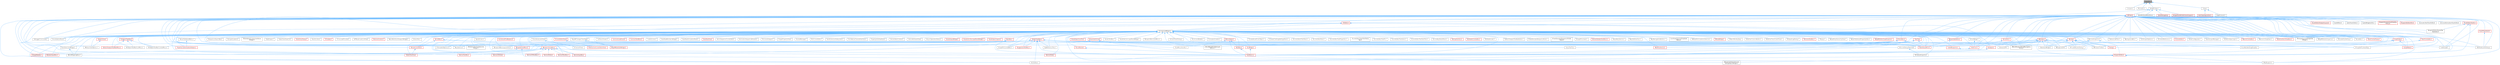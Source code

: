 digraph "EqualTo.h"
{
 // INTERACTIVE_SVG=YES
 // LATEX_PDF_SIZE
  bgcolor="transparent";
  edge [fontname=Helvetica,fontsize=10,labelfontname=Helvetica,labelfontsize=10];
  node [fontname=Helvetica,fontsize=10,shape=box,height=0.2,width=0.4];
  Node1 [id="Node000001",label="EqualTo.h",height=0.2,width=0.4,color="gray40", fillcolor="grey60", style="filled", fontcolor="black",tooltip=" "];
  Node1 -> Node2 [id="edge1_Node000001_Node000002",dir="back",color="steelblue1",style="solid",tooltip=" "];
  Node2 [id="Node000002",label="Compare.h",height=0.2,width=0.4,color="grey40", fillcolor="white", style="filled",URL="$d2/d29/Compare_8h.html",tooltip=" "];
  Node1 -> Node3 [id="edge2_Node000001_Node000003",dir="back",color="steelblue1",style="solid",tooltip=" "];
  Node3 [id="Node000003",label="Mismatch.h",height=0.2,width=0.4,color="grey40", fillcolor="white", style="filled",URL="$dc/de7/Mismatch_8h.html",tooltip=" "];
  Node1 -> Node4 [id="edge3_Node000001_Node000004",dir="back",color="steelblue1",style="solid",tooltip=" "];
  Node4 [id="Node000004",label="SlateAttribute.h",height=0.2,width=0.4,color="grey40", fillcolor="white", style="filled",URL="$d5/da4/SlateAttribute_8h.html",tooltip=" "];
  Node4 -> Node5 [id="edge4_Node000004_Node000005",dir="back",color="steelblue1",style="solid",tooltip=" "];
  Node5 [id="Node000005",label="SCompoundWidget.h",height=0.2,width=0.4,color="grey40", fillcolor="white", style="filled",URL="$db/d0b/SCompoundWidget_8h.html",tooltip=" "];
  Node5 -> Node6 [id="edge5_Node000005_Node000006",dir="back",color="steelblue1",style="solid",tooltip=" "];
  Node6 [id="Node000006",label="AboutScreen.h",height=0.2,width=0.4,color="grey40", fillcolor="white", style="filled",URL="$d0/d33/AboutScreen_8h.html",tooltip=" "];
  Node5 -> Node7 [id="edge6_Node000005_Node000007",dir="back",color="steelblue1",style="solid",tooltip=" "];
  Node7 [id="Node000007",label="AnimAssetFindReplace.h",height=0.2,width=0.4,color="red", fillcolor="#FFF0F0", style="filled",URL="$d2/d3f/AnimAssetFindReplace_8h.html",tooltip=" "];
  Node5 -> Node11 [id="edge7_Node000005_Node000011",dir="back",color="steelblue1",style="solid",tooltip=" "];
  Node11 [id="Node000011",label="BoneSelectionWidget.h",height=0.2,width=0.4,color="grey40", fillcolor="white", style="filled",URL="$d4/dd3/BoneSelectionWidget_8h.html",tooltip=" "];
  Node11 -> Node12 [id="edge8_Node000011_Node000012",dir="back",color="steelblue1",style="solid",tooltip=" "];
  Node12 [id="Node000012",label="SBoneMappingBase.h",height=0.2,width=0.4,color="grey40", fillcolor="white", style="filled",URL="$d7/d49/SBoneMappingBase_8h.html",tooltip=" "];
  Node5 -> Node13 [id="edge9_Node000005_Node000013",dir="back",color="steelblue1",style="solid",tooltip=" "];
  Node13 [id="Node000013",label="CallStackViewer.h",height=0.2,width=0.4,color="grey40", fillcolor="white", style="filled",URL="$db/dc3/CallStackViewer_8h.html",tooltip=" "];
  Node5 -> Node14 [id="edge10_Node000005_Node000014",dir="back",color="steelblue1",style="solid",tooltip=" "];
  Node14 [id="Node000014",label="CommonLoadGuard.h",height=0.2,width=0.4,color="red", fillcolor="#FFF0F0", style="filled",URL="$d1/da1/CommonLoadGuard_8h.html",tooltip=" "];
  Node5 -> Node17 [id="edge11_Node000005_Node000017",dir="back",color="steelblue1",style="solid",tooltip=" "];
  Node17 [id="Node000017",label="CommonTextBlock.h",height=0.2,width=0.4,color="red", fillcolor="#FFF0F0", style="filled",URL="$d2/dc5/CommonTextBlock_8h.html",tooltip=" "];
  Node5 -> Node21 [id="edge12_Node000005_Node000021",dir="back",color="steelblue1",style="solid",tooltip=" "];
  Node21 [id="Node000021",label="CreditsScreen.h",height=0.2,width=0.4,color="grey40", fillcolor="white", style="filled",URL="$d7/db9/CreditsScreen_8h.html",tooltip=" "];
  Node5 -> Node22 [id="edge13_Node000005_Node000022",dir="back",color="steelblue1",style="solid",tooltip=" "];
  Node22 [id="Node000022",label="DataflowMembersWidget.h",height=0.2,width=0.4,color="grey40", fillcolor="white", style="filled",URL="$d0/d43/DataflowMembersWidget_8h.html",tooltip=" "];
  Node5 -> Node23 [id="edge14_Node000005_Node000023",dir="back",color="steelblue1",style="solid",tooltip=" "];
  Node23 [id="Node000023",label="DataflowSimulationPanel.h",height=0.2,width=0.4,color="grey40", fillcolor="white", style="filled",URL="$d4/d0b/DataflowSimulationPanel_8h.html",tooltip=" "];
  Node5 -> Node24 [id="edge15_Node000005_Node000024",dir="back",color="steelblue1",style="solid",tooltip=" "];
  Node24 [id="Node000024",label="DataflowView.h",height=0.2,width=0.4,color="red", fillcolor="#FFF0F0", style="filled",URL="$d4/d2e/DataflowView_8h.html",tooltip=" "];
  Node5 -> Node30 [id="edge16_Node000005_Node000030",dir="back",color="steelblue1",style="solid",tooltip=" "];
  Node30 [id="Node000030",label="DebuggerCommands.h",height=0.2,width=0.4,color="grey40", fillcolor="white", style="filled",URL="$dc/da1/DebuggerCommands_8h.html",tooltip=" "];
  Node5 -> Node31 [id="edge17_Node000005_Node000031",dir="back",color="steelblue1",style="solid",tooltip=" "];
  Node31 [id="Node000031",label="Dialogs.h",height=0.2,width=0.4,color="red", fillcolor="#FFF0F0", style="filled",URL="$d2/d5c/Dialogs_8h.html",tooltip=" "];
  Node5 -> Node36 [id="edge18_Node000005_Node000036",dir="back",color="steelblue1",style="solid",tooltip=" "];
  Node36 [id="Node000036",label="DlgReferenceTree.h",height=0.2,width=0.4,color="grey40", fillcolor="white", style="filled",URL="$db/dd3/DlgReferenceTree_8h.html",tooltip=" "];
  Node5 -> Node37 [id="edge19_Node000005_Node000037",dir="back",color="steelblue1",style="solid",tooltip=" "];
  Node37 [id="Node000037",label="FindInBlueprints.h",height=0.2,width=0.4,color="red", fillcolor="#FFF0F0", style="filled",URL="$d0/d27/FindInBlueprints_8h.html",tooltip=" "];
  Node37 -> Node38 [id="edge20_Node000037_Node000038",dir="back",color="steelblue1",style="solid",tooltip=" "];
  Node38 [id="Node000038",label="BlueprintEditor.h",height=0.2,width=0.4,color="red", fillcolor="#FFF0F0", style="filled",URL="$df/d7d/BlueprintEditor_8h.html",tooltip=" "];
  Node38 -> Node45 [id="edge21_Node000038_Node000045",dir="back",color="steelblue1",style="solid",tooltip=" "];
  Node45 [id="Node000045",label="SBlueprintEditorSelected\lDebugObjectWidget.h",height=0.2,width=0.4,color="grey40", fillcolor="white", style="filled",URL="$de/d6c/SBlueprintEditorSelectedDebugObjectWidget_8h.html",tooltip=" "];
  Node38 -> Node46 [id="edge22_Node000038_Node000046",dir="back",color="steelblue1",style="solid",tooltip=" "];
  Node46 [id="Node000046",label="SMyBlueprint.h",height=0.2,width=0.4,color="grey40", fillcolor="white", style="filled",URL="$d3/d34/SMyBlueprint_8h.html",tooltip=" "];
  Node38 -> Node47 [id="edge23_Node000038_Node000047",dir="back",color="steelblue1",style="solid",tooltip=" "];
  Node47 [id="Node000047",label="SSCSEditor.h",height=0.2,width=0.4,color="grey40", fillcolor="white", style="filled",URL="$d0/d2e/SSCSEditor_8h.html",tooltip=" "];
  Node5 -> Node57 [id="edge24_Node000005_Node000057",dir="back",color="steelblue1",style="solid",tooltip=" "];
  Node57 [id="Node000057",label="FindInGraph.h",height=0.2,width=0.4,color="grey40", fillcolor="white", style="filled",URL="$de/d36/FindInGraph_8h.html",tooltip=" "];
  Node5 -> Node58 [id="edge25_Node000005_Node000058",dir="back",color="steelblue1",style="solid",tooltip=" "];
  Node58 [id="Node000058",label="GraphEditor.h",height=0.2,width=0.4,color="red", fillcolor="#FFF0F0", style="filled",URL="$dc/dc5/GraphEditor_8h.html",tooltip=" "];
  Node58 -> Node38 [id="edge26_Node000058_Node000038",dir="back",color="steelblue1",style="solid",tooltip=" "];
  Node58 -> Node128 [id="edge27_Node000058_Node000128",dir="back",color="steelblue1",style="solid",tooltip=" "];
  Node128 [id="Node000128",label="SBlueprintDiff.h",height=0.2,width=0.4,color="grey40", fillcolor="white", style="filled",URL="$de/d6d/SBlueprintDiff_8h.html",tooltip=" "];
  Node58 -> Node68 [id="edge28_Node000058_Node000068",dir="back",color="steelblue1",style="solid",tooltip=" "];
  Node68 [id="Node000068",label="SGraphNode.h",height=0.2,width=0.4,color="red", fillcolor="#FFF0F0", style="filled",URL="$d2/d30/SGraphNode_8h.html",tooltip=" "];
  Node5 -> Node131 [id="edge29_Node000005_Node000131",dir="back",color="steelblue1",style="solid",tooltip=" "];
  Node131 [id="Node000131",label="IAnimSequenceCurveEditor.h",height=0.2,width=0.4,color="grey40", fillcolor="white", style="filled",URL="$de/d38/IAnimSequenceCurveEditor_8h.html",tooltip=" "];
  Node5 -> Node132 [id="edge30_Node000005_Node000132",dir="back",color="steelblue1",style="solid",tooltip=" "];
  Node132 [id="Node000132",label="IAnimationSequenceBrowser.h",height=0.2,width=0.4,color="grey40", fillcolor="white", style="filled",URL="$db/d05/IAnimationSequenceBrowser_8h.html",tooltip=" "];
  Node5 -> Node133 [id="edge31_Node000005_Node000133",dir="back",color="steelblue1",style="solid",tooltip=" "];
  Node133 [id="Node000133",label="IDetailsView.h",height=0.2,width=0.4,color="red", fillcolor="#FFF0F0", style="filled",URL="$dd/d11/IDetailsView_8h.html",tooltip=" "];
  Node133 -> Node194 [id="edge32_Node000133_Node000194",dir="back",color="steelblue1",style="solid",tooltip=" "];
  Node194 [id="Node000194",label="SMotionTrailOptions.h",height=0.2,width=0.4,color="grey40", fillcolor="white", style="filled",URL="$d2/d53/SMotionTrailOptions_8h.html",tooltip=" "];
  Node5 -> Node195 [id="edge33_Node000005_Node000195",dir="back",color="steelblue1",style="solid",tooltip=" "];
  Node195 [id="Node000195",label="IPersonaViewport.h",height=0.2,width=0.4,color="grey40", fillcolor="white", style="filled",URL="$d4/dfd/IPersonaViewport_8h.html",tooltip=" "];
  Node5 -> Node140 [id="edge34_Node000005_Node000140",dir="back",color="steelblue1",style="solid",tooltip=" "];
  Node140 [id="Node000140",label="ISinglePropertyView.h",height=0.2,width=0.4,color="grey40", fillcolor="white", style="filled",URL="$de/d4c/ISinglePropertyView_8h.html",tooltip=" "];
  Node5 -> Node196 [id="edge35_Node000005_Node000196",dir="back",color="steelblue1",style="solid",tooltip=" "];
  Node196 [id="Node000196",label="ISocketManager.h",height=0.2,width=0.4,color="grey40", fillcolor="white", style="filled",URL="$d1/d31/ISocketManager_8h.html",tooltip=" "];
  Node5 -> Node197 [id="edge36_Node000005_Node000197",dir="back",color="steelblue1",style="solid",tooltip=" "];
  Node197 [id="Node000197",label="MiniCurveEditor.h",height=0.2,width=0.4,color="grey40", fillcolor="white", style="filled",URL="$d7/dad/MiniCurveEditor_8h.html",tooltip=" "];
  Node5 -> Node198 [id="edge37_Node000005_Node000198",dir="back",color="steelblue1",style="solid",tooltip=" "];
  Node198 [id="Node000198",label="MultiBox.h",height=0.2,width=0.4,color="red", fillcolor="#FFF0F0", style="filled",URL="$d5/d73/MultiBox_8h.html",tooltip=" "];
  Node198 -> Node227 [id="edge38_Node000198_Node000227",dir="back",color="steelblue1",style="solid",tooltip=" "];
  Node227 [id="Node000227",label="SlateBasics.h",height=0.2,width=0.4,color="red", fillcolor="#FFF0F0", style="filled",URL="$da/d2f/SlateBasics_8h.html",tooltip=" "];
  Node5 -> Node233 [id="edge39_Node000005_Node000233",dir="back",color="steelblue1",style="solid",tooltip=" "];
  Node233 [id="Node000233",label="PanelExtensionSubsystem.h",height=0.2,width=0.4,color="grey40", fillcolor="white", style="filled",URL="$d7/df2/PanelExtensionSubsystem_8h.html",tooltip=" "];
  Node5 -> Node234 [id="edge40_Node000005_Node000234",dir="back",color="steelblue1",style="solid",tooltip=" "];
  Node234 [id="Node000234",label="PerlinNoiseChannelInterface.h",height=0.2,width=0.4,color="grey40", fillcolor="white", style="filled",URL="$d5/dc1/PerlinNoiseChannelInterface_8h.html",tooltip=" "];
  Node5 -> Node148 [id="edge41_Node000005_Node000148",dir="back",color="steelblue1",style="solid",tooltip=" "];
  Node148 [id="Node000148",label="PropertyCustomizationHelpers.h",height=0.2,width=0.4,color="red", fillcolor="#FFF0F0", style="filled",URL="$d7/dd0/PropertyCustomizationHelpers_8h.html",tooltip=" "];
  Node5 -> Node235 [id="edge42_Node000005_Node000235",dir="back",color="steelblue1",style="solid",tooltip=" "];
  Node235 [id="Node000235",label="PropertyInfoViewStyle.h",height=0.2,width=0.4,color="grey40", fillcolor="white", style="filled",URL="$d0/da8/PropertyInfoViewStyle_8h.html",tooltip=" "];
  Node5 -> Node236 [id="edge43_Node000005_Node000236",dir="back",color="steelblue1",style="solid",tooltip=" "];
  Node236 [id="Node000236",label="ReferenceSectionSelection\lWidget.h",height=0.2,width=0.4,color="grey40", fillcolor="white", style="filled",URL="$db/d75/ReferenceSectionSelectionWidget_8h.html",tooltip=" "];
  Node5 -> Node237 [id="edge44_Node000005_Node000237",dir="back",color="steelblue1",style="solid",tooltip=" "];
  Node237 [id="Node000237",label="SActorEditorContext.h",height=0.2,width=0.4,color="grey40", fillcolor="white", style="filled",URL="$d1/d5f/SActorEditorContext_8h.html",tooltip=" "];
  Node5 -> Node238 [id="edge45_Node000005_Node000238",dir="back",color="steelblue1",style="solid",tooltip=" "];
  Node238 [id="Node000238",label="SAdvancedFilter.h",height=0.2,width=0.4,color="grey40", fillcolor="white", style="filled",URL="$d1/d68/SAdvancedFilter_8h.html",tooltip=" "];
  Node5 -> Node239 [id="edge46_Node000005_Node000239",dir="back",color="steelblue1",style="solid",tooltip=" "];
  Node239 [id="Node000239",label="SAnimAttributeView.h",height=0.2,width=0.4,color="grey40", fillcolor="white", style="filled",URL="$df/d42/SAnimAttributeView_8h.html",tooltip=" "];
  Node5 -> Node240 [id="edge47_Node000005_Node000240",dir="back",color="steelblue1",style="solid",tooltip=" "];
  Node240 [id="Node000240",label="SAsyncOperationStatus.h",height=0.2,width=0.4,color="grey40", fillcolor="white", style="filled",URL="$dc/d3f/SAsyncOperationStatus_8h.html",tooltip=" "];
  Node5 -> Node241 [id="edge48_Node000005_Node000241",dir="back",color="steelblue1",style="solid",tooltip=" "];
  Node241 [id="Node000241",label="SAudioInputWidget.h",height=0.2,width=0.4,color="red", fillcolor="#FFF0F0", style="filled",URL="$d4/d31/SAudioInputWidget_8h.html",tooltip=" "];
  Node5 -> Node246 [id="edge49_Node000005_Node000246",dir="back",color="steelblue1",style="solid",tooltip=" "];
  Node246 [id="Node000246",label="SAudioOscilloscopePanelWidget.h",height=0.2,width=0.4,color="red", fillcolor="#FFF0F0", style="filled",URL="$db/d7e/SAudioOscilloscopePanelWidget_8h.html",tooltip=" "];
  Node5 -> Node249 [id="edge50_Node000005_Node000249",dir="back",color="steelblue1",style="solid",tooltip=" "];
  Node249 [id="Node000249",label="SAudioSpectrogram.h",height=0.2,width=0.4,color="red", fillcolor="#FFF0F0", style="filled",URL="$dc/de0/SAudioSpectrogram_8h.html",tooltip=" "];
  Node5 -> Node251 [id="edge51_Node000005_Node000251",dir="back",color="steelblue1",style="solid",tooltip=" "];
  Node251 [id="Node000251",label="SAudioSpectrumPlot.h",height=0.2,width=0.4,color="red", fillcolor="#FFF0F0", style="filled",URL="$dd/ddf/SAudioSpectrumPlot_8h.html",tooltip=" "];
  Node5 -> Node253 [id="edge52_Node000005_Node000253",dir="back",color="steelblue1",style="solid",tooltip=" "];
  Node253 [id="Node000253",label="SAudioTextBox.h",height=0.2,width=0.4,color="grey40", fillcolor="white", style="filled",URL="$da/da3/SAudioTextBox_8h.html",tooltip=" "];
  Node5 -> Node254 [id="edge53_Node000005_Node000254",dir="back",color="steelblue1",style="solid",tooltip=" "];
  Node254 [id="Node000254",label="SAudioVectorscopePanelWidget.h",height=0.2,width=0.4,color="grey40", fillcolor="white", style="filled",URL="$d8/d68/SAudioVectorscopePanelWidget_8h.html",tooltip=" "];
  Node5 -> Node255 [id="edge54_Node000005_Node000255",dir="back",color="steelblue1",style="solid",tooltip=" "];
  Node255 [id="Node000255",label="SBackgroundBlur.h",height=0.2,width=0.4,color="grey40", fillcolor="white", style="filled",URL="$d7/d30/SBackgroundBlur_8h.html",tooltip=" "];
  Node5 -> Node128 [id="edge55_Node000005_Node000128",dir="back",color="steelblue1",style="solid",tooltip=" "];
  Node5 -> Node45 [id="edge56_Node000005_Node000045",dir="back",color="steelblue1",style="solid",tooltip=" "];
  Node5 -> Node256 [id="edge57_Node000005_Node000256",dir="back",color="steelblue1",style="solid",tooltip=" "];
  Node256 [id="Node000256",label="SBlueprintNamespaceEntry.h",height=0.2,width=0.4,color="grey40", fillcolor="white", style="filled",URL="$d4/d22/SBlueprintNamespaceEntry_8h.html",tooltip=" "];
  Node5 -> Node257 [id="edge58_Node000005_Node000257",dir="back",color="steelblue1",style="solid",tooltip=" "];
  Node257 [id="Node000257",label="SBlueprintRevisionMenu.h",height=0.2,width=0.4,color="grey40", fillcolor="white", style="filled",URL="$dc/dd7/SBlueprintRevisionMenu_8h.html",tooltip=" "];
  Node5 -> Node12 [id="edge59_Node000005_Node000012",dir="back",color="steelblue1",style="solid",tooltip=" "];
  Node5 -> Node258 [id="edge60_Node000005_Node000258",dir="back",color="steelblue1",style="solid",tooltip=" "];
  Node258 [id="Node000258",label="SBorder.h",height=0.2,width=0.4,color="red", fillcolor="#FFF0F0", style="filled",URL="$d2/d10/SBorder_8h.html",tooltip=" "];
  Node258 -> Node260 [id="edge61_Node000258_Node000260",dir="back",color="steelblue1",style="solid",tooltip=" "];
  Node260 [id="Node000260",label="BrushBuilderDragDropOp.h",height=0.2,width=0.4,color="grey40", fillcolor="white", style="filled",URL="$d9/d56/BrushBuilderDragDropOp_8h.html",tooltip=" "];
  Node258 -> Node31 [id="edge62_Node000258_Node000031",dir="back",color="steelblue1",style="solid",tooltip=" "];
  Node258 -> Node439 [id="edge63_Node000258_Node000439",dir="back",color="steelblue1",style="solid",tooltip=" "];
  Node439 [id="Node000439",label="SNumericEntryBox.h",height=0.2,width=0.4,color="red", fillcolor="#FFF0F0", style="filled",URL="$d8/d1a/SNumericEntryBox_8h.html",tooltip=" "];
  Node439 -> Node440 [id="edge64_Node000439_Node000440",dir="back",color="steelblue1",style="solid",tooltip=" "];
  Node440 [id="Node000440",label="SRotatorInputBox.h",height=0.2,width=0.4,color="red", fillcolor="#FFF0F0", style="filled",URL="$de/dd2/SRotatorInputBox_8h.html",tooltip=" "];
  Node439 -> Node441 [id="edge65_Node000439_Node000441",dir="back",color="steelblue1",style="solid",tooltip=" "];
  Node441 [id="Node000441",label="SVector2DSlider.h",height=0.2,width=0.4,color="red", fillcolor="#FFF0F0", style="filled",URL="$de/d67/SVector2DSlider_8h.html",tooltip=" "];
  Node439 -> Node442 [id="edge66_Node000439_Node000442",dir="back",color="steelblue1",style="solid",tooltip=" "];
  Node442 [id="Node000442",label="SVector2DTextBox.h",height=0.2,width=0.4,color="red", fillcolor="#FFF0F0", style="filled",URL="$d6/d71/SVector2DTextBox_8h.html",tooltip=" "];
  Node439 -> Node443 [id="edge67_Node000439_Node000443",dir="back",color="steelblue1",style="solid",tooltip=" "];
  Node443 [id="Node000443",label="SVector4Slider.h",height=0.2,width=0.4,color="red", fillcolor="#FFF0F0", style="filled",URL="$d4/dec/SVector4Slider_8h.html",tooltip=" "];
  Node439 -> Node444 [id="edge68_Node000439_Node000444",dir="back",color="steelblue1",style="solid",tooltip=" "];
  Node444 [id="Node000444",label="SVector4TextBox.h",height=0.2,width=0.4,color="red", fillcolor="#FFF0F0", style="filled",URL="$dd/da4/SVector4TextBox_8h.html",tooltip=" "];
  Node439 -> Node445 [id="edge69_Node000439_Node000445",dir="back",color="steelblue1",style="solid",tooltip=" "];
  Node445 [id="Node000445",label="SVectorInputBox.h",height=0.2,width=0.4,color="red", fillcolor="#FFF0F0", style="filled",URL="$df/d44/SVectorInputBox_8h.html",tooltip=" "];
  Node439 -> Node446 [id="edge70_Node000439_Node000446",dir="back",color="steelblue1",style="solid",tooltip=" "];
  Node446 [id="Node000446",label="SVectorSlider.h",height=0.2,width=0.4,color="red", fillcolor="#FFF0F0", style="filled",URL="$d2/db5/SVectorSlider_8h.html",tooltip=" "];
  Node439 -> Node447 [id="edge71_Node000439_Node000447",dir="back",color="steelblue1",style="solid",tooltip=" "];
  Node447 [id="Node000447",label="SVectorTextBox.h",height=0.2,width=0.4,color="red", fillcolor="#FFF0F0", style="filled",URL="$df/db8/SVectorTextBox_8h.html",tooltip=" "];
  Node258 -> Node432 [id="edge72_Node000258_Node000432",dir="back",color="steelblue1",style="solid",tooltip=" "];
  Node432 [id="Node000432",label="SPrivateAssetsDialog.h",height=0.2,width=0.4,color="grey40", fillcolor="white", style="filled",URL="$d2/dba/SPrivateAssetsDialog_8h.html",tooltip=" "];
  Node258 -> Node292 [id="edge73_Node000258_Node000292",dir="back",color="steelblue1",style="solid",tooltip=" "];
  Node292 [id="Node000292",label="SSkeletonWidget.h",height=0.2,width=0.4,color="grey40", fillcolor="white", style="filled",URL="$dd/da7/SSkeletonWidget_8h.html",tooltip=" "];
  Node258 -> Node293 [id="edge74_Node000258_Node000293",dir="back",color="steelblue1",style="solid",tooltip=" "];
  Node293 [id="Node000293",label="SWindowTitleBar.h",height=0.2,width=0.4,color="grey40", fillcolor="white", style="filled",URL="$d0/dce/SWindowTitleBar_8h.html",tooltip=" "];
  Node258 -> Node227 [id="edge75_Node000258_Node000227",dir="back",color="steelblue1",style="solid",tooltip=" "];
  Node258 -> Node229 [id="edge76_Node000258_Node000229",dir="back",color="steelblue1",style="solid",tooltip=" "];
  Node229 [id="Node000229",label="SlateSharedPCH.h",height=0.2,width=0.4,color="red", fillcolor="#FFF0F0", style="filled",URL="$d1/dfc/SlateSharedPCH_8h.html",tooltip=" "];
  Node5 -> Node281 [id="edge77_Node000005_Node000281",dir="back",color="steelblue1",style="solid",tooltip=" "];
  Node281 [id="Node000281",label="SBreadcrumbTrail.h",height=0.2,width=0.4,color="red", fillcolor="#FFF0F0", style="filled",URL="$d4/de2/SBreadcrumbTrail_8h.html",tooltip=" "];
  Node281 -> Node282 [id="edge78_Node000281_Node000282",dir="back",color="steelblue1",style="solid",tooltip=" "];
  Node282 [id="Node000282",label="STableTreeView.h",height=0.2,width=0.4,color="red", fillcolor="#FFF0F0", style="filled",URL="$dd/d46/STableTreeView_8h.html",tooltip=" "];
  Node5 -> Node400 [id="edge79_Node000005_Node000400",dir="back",color="steelblue1",style="solid",tooltip=" "];
  Node400 [id="Node000400",label="SCSVImportOptions.h",height=0.2,width=0.4,color="grey40", fillcolor="white", style="filled",URL="$d7/dfe/SCSVImportOptions_8h.html",tooltip=" "];
  Node5 -> Node457 [id="edge80_Node000005_Node000457",dir="back",color="steelblue1",style="solid",tooltip=" "];
  Node457 [id="Node000457",label="SChannelView.h",height=0.2,width=0.4,color="grey40", fillcolor="white", style="filled",URL="$d8/d78/SChannelView_8h.html",tooltip=" "];
  Node5 -> Node458 [id="edge81_Node000005_Node000458",dir="back",color="steelblue1",style="solid",tooltip=" "];
  Node458 [id="Node000458",label="SCheckBox.h",height=0.2,width=0.4,color="red", fillcolor="#FFF0F0", style="filled",URL="$d8/d16/SCheckBox_8h.html",tooltip=" "];
  Node458 -> Node463 [id="edge82_Node000458_Node000463",dir="back",color="steelblue1",style="solid",tooltip=" "];
  Node463 [id="Node000463",label="SNotificationList.h",height=0.2,width=0.4,color="red", fillcolor="#FFF0F0", style="filled",URL="$d7/d9f/SNotificationList_8h.html",tooltip=" "];
  Node458 -> Node439 [id="edge83_Node000458_Node000439",dir="back",color="steelblue1",style="solid",tooltip=" "];
  Node458 -> Node192 [id="edge84_Node000458_Node000192",dir="back",color="steelblue1",style="solid",tooltip=" "];
  Node192 [id="Node000192",label="SSkinWeightProfileImport\lOptions.h",height=0.2,width=0.4,color="grey40", fillcolor="white", style="filled",URL="$d9/d21/SSkinWeightProfileImportOptions_8h.html",tooltip=" "];
  Node458 -> Node465 [id="edge85_Node000458_Node000465",dir="back",color="steelblue1",style="solid",tooltip=" "];
  Node465 [id="Node000465",label="SViewportToolBarComboMenu.h",height=0.2,width=0.4,color="grey40", fillcolor="white", style="filled",URL="$de/d6a/SViewportToolBarComboMenu_8h.html",tooltip=" "];
  Node458 -> Node227 [id="edge86_Node000458_Node000227",dir="back",color="steelblue1",style="solid",tooltip=" "];
  Node458 -> Node229 [id="edge87_Node000458_Node000229",dir="back",color="steelblue1",style="solid",tooltip=" "];
  Node5 -> Node466 [id="edge88_Node000005_Node000466",dir="back",color="steelblue1",style="solid",tooltip=" "];
  Node466 [id="Node000466",label="SClassPickerDialog.h",height=0.2,width=0.4,color="grey40", fillcolor="white", style="filled",URL="$de/db7/SClassPickerDialog_8h.html",tooltip=" "];
  Node5 -> Node66 [id="edge89_Node000005_Node000066",dir="back",color="steelblue1",style="solid",tooltip=" "];
  Node66 [id="Node000066",label="SCommentBubble.h",height=0.2,width=0.4,color="grey40", fillcolor="white", style="filled",URL="$d9/d84/SCommentBubble_8h.html",tooltip=" "];
  Node5 -> Node467 [id="edge90_Node000005_Node000467",dir="back",color="steelblue1",style="solid",tooltip=" "];
  Node467 [id="Node000467",label="SComplexGradient.h",height=0.2,width=0.4,color="grey40", fillcolor="white", style="filled",URL="$d9/de3/SComplexGradient_8h.html",tooltip=" "];
  Node5 -> Node468 [id="edge91_Node000005_Node000468",dir="back",color="steelblue1",style="solid",tooltip=" "];
  Node468 [id="Node000468",label="SContentReference.h",height=0.2,width=0.4,color="grey40", fillcolor="white", style="filled",URL="$d3/dc5/SContentReference_8h.html",tooltip=" "];
  Node5 -> Node469 [id="edge92_Node000005_Node000469",dir="back",color="steelblue1",style="solid",tooltip=" "];
  Node469 [id="Node000469",label="SCreateAssetFromObject.h",height=0.2,width=0.4,color="grey40", fillcolor="white", style="filled",URL="$d8/d9f/SCreateAssetFromObject_8h.html",tooltip=" "];
  Node5 -> Node470 [id="edge93_Node000005_Node000470",dir="back",color="steelblue1",style="solid",tooltip=" "];
  Node470 [id="Node000470",label="SCreateClothingSettingsPanel.h",height=0.2,width=0.4,color="grey40", fillcolor="white", style="filled",URL="$d1/d49/SCreateClothingSettingsPanel_8h.html",tooltip=" "];
  Node5 -> Node471 [id="edge94_Node000005_Node000471",dir="back",color="steelblue1",style="solid",tooltip=" "];
  Node471 [id="Node000471",label="SCurveEditor.h",height=0.2,width=0.4,color="red", fillcolor="#FFF0F0", style="filled",URL="$db/d9a/SCurveEditor_8h.html",tooltip=" "];
  Node5 -> Node472 [id="edge95_Node000005_Node000472",dir="back",color="steelblue1",style="solid",tooltip=" "];
  Node472 [id="Node000472",label="SCurveEditorFilterPanel.h",height=0.2,width=0.4,color="grey40", fillcolor="white", style="filled",URL="$da/dfe/SCurveEditorFilterPanel_8h.html",tooltip=" "];
  Node5 -> Node473 [id="edge96_Node000005_Node000473",dir="back",color="steelblue1",style="solid",tooltip=" "];
  Node473 [id="Node000473",label="SCurveEditorPanel.h",height=0.2,width=0.4,color="grey40", fillcolor="white", style="filled",URL="$db/d60/SCurveEditorPanel_8h.html",tooltip=" "];
  Node5 -> Node474 [id="edge97_Node000005_Node000474",dir="back",color="steelblue1",style="solid",tooltip=" "];
  Node474 [id="Node000474",label="SCurveEditorToolProperties.h",height=0.2,width=0.4,color="grey40", fillcolor="white", style="filled",URL="$d8/d62/SCurveEditorToolProperties_8h.html",tooltip=" "];
  Node5 -> Node475 [id="edge98_Node000005_Node000475",dir="back",color="steelblue1",style="solid",tooltip=" "];
  Node475 [id="Node000475",label="SCurveEditorTreeFilterStatus\lBar.h",height=0.2,width=0.4,color="grey40", fillcolor="white", style="filled",URL="$d0/d2a/SCurveEditorTreeFilterStatusBar_8h.html",tooltip=" "];
  Node5 -> Node341 [id="edge99_Node000005_Node000341",dir="back",color="steelblue1",style="solid",tooltip=" "];
  Node341 [id="Node000341",label="SCurveEditorTreePin.h",height=0.2,width=0.4,color="grey40", fillcolor="white", style="filled",URL="$db/d44/SCurveEditorTreePin_8h.html",tooltip=" "];
  Node5 -> Node342 [id="edge100_Node000005_Node000342",dir="back",color="steelblue1",style="solid",tooltip=" "];
  Node342 [id="Node000342",label="SCurveEditorTreeSelect.h",height=0.2,width=0.4,color="grey40", fillcolor="white", style="filled",URL="$d9/d58/SCurveEditorTreeSelect_8h.html",tooltip=" "];
  Node5 -> Node476 [id="edge101_Node000005_Node000476",dir="back",color="steelblue1",style="solid",tooltip=" "];
  Node476 [id="Node000476",label="SCurveEditorTreeTextFilter.h",height=0.2,width=0.4,color="grey40", fillcolor="white", style="filled",URL="$d9/d41/SCurveEditorTreeTextFilter_8h.html",tooltip=" "];
  Node5 -> Node477 [id="edge102_Node000005_Node000477",dir="back",color="steelblue1",style="solid",tooltip=" "];
  Node477 [id="Node000477",label="SCurveEditorView.h",height=0.2,width=0.4,color="red", fillcolor="#FFF0F0", style="filled",URL="$dd/d32/SCurveEditorView_8h.html",tooltip=" "];
  Node477 -> Node216 [id="edge103_Node000477_Node000216",dir="back",color="steelblue1",style="solid",tooltip=" "];
  Node216 [id="Node000216",label="SInteractiveCurveEditorView.h",height=0.2,width=0.4,color="red", fillcolor="#FFF0F0", style="filled",URL="$d2/dd9/SInteractiveCurveEditorView_8h.html",tooltip=" "];
  Node5 -> Node479 [id="edge104_Node000005_Node000479",dir="back",color="steelblue1",style="solid",tooltip=" "];
  Node479 [id="Node000479",label="SCurveKeyDetailPanel.h",height=0.2,width=0.4,color="grey40", fillcolor="white", style="filled",URL="$d9/d1c/SCurveKeyDetailPanel_8h.html",tooltip=" "];
  Node5 -> Node407 [id="edge105_Node000005_Node000407",dir="back",color="steelblue1",style="solid",tooltip=" "];
  Node407 [id="Node000407",label="SDeleteAssetsDialog.h",height=0.2,width=0.4,color="grey40", fillcolor="white", style="filled",URL="$d7/d0d/SDeleteAssetsDialog_8h.html",tooltip=" "];
  Node5 -> Node67 [id="edge106_Node000005_Node000067",dir="back",color="steelblue1",style="solid",tooltip=" "];
  Node67 [id="Node000067",label="SDesignSurface.h",height=0.2,width=0.4,color="red", fillcolor="#FFF0F0", style="filled",URL="$d0/d2a/SDesignSurface_8h.html",tooltip=" "];
  Node5 -> Node135 [id="edge107_Node000005_Node000135",dir="back",color="steelblue1",style="solid",tooltip=" "];
  Node135 [id="Node000135",label="SDetailsDiff.h",height=0.2,width=0.4,color="grey40", fillcolor="white", style="filled",URL="$da/d09/SDetailsDiff_8h.html",tooltip=" "];
  Node5 -> Node285 [id="edge108_Node000005_Node000285",dir="back",color="steelblue1",style="solid",tooltip=" "];
  Node285 [id="Node000285",label="SEditableComboBox.h",height=0.2,width=0.4,color="red", fillcolor="#FFF0F0", style="filled",URL="$d0/d8c/SEditableComboBox_8h.html",tooltip=" "];
  Node5 -> Node480 [id="edge109_Node000005_Node000480",dir="back",color="steelblue1",style="solid",tooltip=" "];
  Node480 [id="Node000480",label="SEditableLabel.h",height=0.2,width=0.4,color="grey40", fillcolor="white", style="filled",URL="$dd/db3/SEditableLabel_8h.html",tooltip=" "];
  Node5 -> Node481 [id="edge110_Node000005_Node000481",dir="back",color="steelblue1",style="solid",tooltip=" "];
  Node481 [id="Node000481",label="SEditorViewportToolBarButton.h",height=0.2,width=0.4,color="grey40", fillcolor="white", style="filled",URL="$d1/da1/SEditorViewportToolBarButton_8h.html",tooltip=" "];
  Node5 -> Node482 [id="edge111_Node000005_Node000482",dir="back",color="steelblue1",style="solid",tooltip=" "];
  Node482 [id="Node000482",label="SEditorViewportToolBarMenu.h",height=0.2,width=0.4,color="red", fillcolor="#FFF0F0", style="filled",URL="$dd/dec/SEditorViewportToolBarMenu_8h.html",tooltip=" "];
  Node5 -> Node312 [id="edge112_Node000005_Node000312",dir="back",color="steelblue1",style="solid",tooltip=" "];
  Node312 [id="Node000312",label="SErrorHint.h",height=0.2,width=0.4,color="red", fillcolor="#FFF0F0", style="filled",URL="$d9/d4d/SErrorHint_8h.html",tooltip=" "];
  Node312 -> Node227 [id="edge113_Node000312_Node000227",dir="back",color="steelblue1",style="solid",tooltip=" "];
  Node5 -> Node484 [id="edge114_Node000005_Node000484",dir="back",color="steelblue1",style="solid",tooltip=" "];
  Node484 [id="Node000484",label="SExpandableArea.h",height=0.2,width=0.4,color="red", fillcolor="#FFF0F0", style="filled",URL="$da/d6a/SExpandableArea_8h.html",tooltip=" "];
  Node484 -> Node229 [id="edge115_Node000484_Node000229",dir="back",color="steelblue1",style="solid",tooltip=" "];
  Node5 -> Node485 [id="edge116_Node000005_Node000485",dir="back",color="steelblue1",style="solid",tooltip=" "];
  Node485 [id="Node000485",label="SExpanderArrow.h",height=0.2,width=0.4,color="red", fillcolor="#FFF0F0", style="filled",URL="$df/dca/SExpanderArrow_8h.html",tooltip=" "];
  Node485 -> Node409 [id="edge117_Node000485_Node000409",dir="back",color="steelblue1",style="solid",tooltip=" "];
  Node409 [id="Node000409",label="SGraphActionMenu.h",height=0.2,width=0.4,color="red", fillcolor="#FFF0F0", style="filled",URL="$d0/d9a/SGraphActionMenu_8h.html",tooltip=" "];
  Node409 -> Node411 [id="edge118_Node000409_Node000411",dir="back",color="steelblue1",style="solid",tooltip=" "];
  Node411 [id="Node000411",label="SGraphPalette.h",height=0.2,width=0.4,color="red", fillcolor="#FFF0F0", style="filled",URL="$d5/dd1/SGraphPalette_8h.html",tooltip=" "];
  Node409 -> Node46 [id="edge119_Node000409_Node000046",dir="back",color="steelblue1",style="solid",tooltip=" "];
  Node485 -> Node227 [id="edge120_Node000485_Node000227",dir="back",color="steelblue1",style="solid",tooltip=" "];
  Node485 -> Node229 [id="edge121_Node000485_Node000229",dir="back",color="steelblue1",style="solid",tooltip=" "];
  Node5 -> Node424 [id="edge122_Node000005_Node000424",dir="back",color="steelblue1",style="solid",tooltip=" "];
  Node424 [id="Node000424",label="SFilterConfigurator.h",height=0.2,width=0.4,color="grey40", fillcolor="white", style="filled",URL="$d8/d8e/SFilterConfigurator_8h.html",tooltip=" "];
  Node5 -> Node408 [id="edge123_Node000005_Node000408",dir="back",color="steelblue1",style="solid",tooltip=" "];
  Node408 [id="Node000408",label="SFilterableObjectList.h",height=0.2,width=0.4,color="grey40", fillcolor="white", style="filled",URL="$dc/de4/SFilterableObjectList_8h.html",tooltip=" "];
  Node5 -> Node214 [id="edge124_Node000005_Node000214",dir="back",color="steelblue1",style="solid",tooltip=" "];
  Node214 [id="Node000214",label="SFixedSampledSequenceRuler.h",height=0.2,width=0.4,color="grey40", fillcolor="white", style="filled",URL="$d8/db1/SFixedSampledSequenceRuler_8h.html",tooltip=" "];
  Node5 -> Node486 [id="edge125_Node000005_Node000486",dir="back",color="steelblue1",style="solid",tooltip=" "];
  Node486 [id="Node000486",label="SFixedSampledSequenceViewer\lPanel.h",height=0.2,width=0.4,color="grey40", fillcolor="white", style="filled",URL="$dc/d28/SFixedSampledSequenceViewerPanel_8h.html",tooltip=" "];
  Node5 -> Node404 [id="edge126_Node000005_Node000404",dir="back",color="steelblue1",style="solid",tooltip=" "];
  Node404 [id="Node000404",label="SFixupSelfContextDlg.h",height=0.2,width=0.4,color="grey40", fillcolor="white", style="filled",URL="$d5/da4/SFixupSelfContextDlg_8h.html",tooltip=" "];
  Node5 -> Node487 [id="edge127_Node000005_Node000487",dir="back",color="steelblue1",style="solid",tooltip=" "];
  Node487 [id="Node000487",label="SFxWidget.h",height=0.2,width=0.4,color="red", fillcolor="#FFF0F0", style="filled",URL="$d6/dc0/SFxWidget_8h.html",tooltip=" "];
  Node487 -> Node227 [id="edge128_Node000487_Node000227",dir="back",color="steelblue1",style="solid",tooltip=" "];
  Node5 -> Node488 [id="edge129_Node000005_Node000488",dir="back",color="steelblue1",style="solid",tooltip=" "];
  Node488 [id="Node000488",label="SGameLayerManager.h",height=0.2,width=0.4,color="grey40", fillcolor="white", style="filled",URL="$da/d3a/SGameLayerManager_8h.html",tooltip=" "];
  Node5 -> Node409 [id="edge130_Node000005_Node000409",dir="back",color="steelblue1",style="solid",tooltip=" "];
  Node5 -> Node68 [id="edge131_Node000005_Node000068",dir="back",color="steelblue1",style="solid",tooltip=" "];
  Node5 -> Node411 [id="edge132_Node000005_Node000411",dir="back",color="steelblue1",style="solid",tooltip=" "];
  Node5 -> Node414 [id="edge133_Node000005_Node000414",dir="back",color="steelblue1",style="solid",tooltip=" "];
  Node414 [id="Node000414",label="SGraphPinComboBox.h",height=0.2,width=0.4,color="grey40", fillcolor="white", style="filled",URL="$dc/d3f/SGraphPinComboBox_8h.html",tooltip=" "];
  Node5 -> Node489 [id="edge134_Node000005_Node000489",dir="back",color="steelblue1",style="solid",tooltip=" "];
  Node489 [id="Node000489",label="SGraphPreviewer.h",height=0.2,width=0.4,color="grey40", fillcolor="white", style="filled",URL="$d6/d09/SGraphPreviewer_8h.html",tooltip=" "];
  Node5 -> Node215 [id="edge135_Node000005_Node000215",dir="back",color="steelblue1",style="solid",tooltip=" "];
  Node215 [id="Node000215",label="SGridLineSpacingList.h",height=0.2,width=0.4,color="grey40", fillcolor="white", style="filled",URL="$db/d48/SGridLineSpacingList_8h.html",tooltip=" "];
  Node5 -> Node490 [id="edge136_Node000005_Node000490",dir="back",color="steelblue1",style="solid",tooltip=" "];
  Node490 [id="Node000490",label="SInlineEditableTextBlock.h",height=0.2,width=0.4,color="red", fillcolor="#FFF0F0", style="filled",URL="$d7/dd8/SInlineEditableTextBlock_8h.html",tooltip=" "];
  Node5 -> Node491 [id="edge137_Node000005_Node000491",dir="back",color="steelblue1",style="solid",tooltip=" "];
  Node491 [id="Node000491",label="SInputKeySelector.h",height=0.2,width=0.4,color="grey40", fillcolor="white", style="filled",URL="$db/d15/SInputKeySelector_8h.html",tooltip=" "];
  Node5 -> Node216 [id="edge138_Node000005_Node000216",dir="back",color="steelblue1",style="solid",tooltip=" "];
  Node5 -> Node492 [id="edge139_Node000005_Node000492",dir="back",color="steelblue1",style="solid",tooltip=" "];
  Node492 [id="Node000492",label="SInvalidationPanel.h",height=0.2,width=0.4,color="grey40", fillcolor="white", style="filled",URL="$d7/d86/SInvalidationPanel_8h.html",tooltip=" "];
  Node5 -> Node493 [id="edge140_Node000005_Node000493",dir="back",color="steelblue1",style="solid",tooltip=" "];
  Node493 [id="Node000493",label="SKeyEditInterface.h",height=0.2,width=0.4,color="grey40", fillcolor="white", style="filled",URL="$da/d3b/SKeyEditInterface_8h.html",tooltip=" "];
  Node5 -> Node494 [id="edge141_Node000005_Node000494",dir="back",color="steelblue1",style="solid",tooltip=" "];
  Node494 [id="Node000494",label="SKeyNavigationButtons.h",height=0.2,width=0.4,color="grey40", fillcolor="white", style="filled",URL="$d4/dfa/SKeyNavigationButtons_8h.html",tooltip=" "];
  Node5 -> Node288 [id="edge142_Node000005_Node000288",dir="back",color="steelblue1",style="solid",tooltip=" "];
  Node288 [id="Node000288",label="SKeySelector.h",height=0.2,width=0.4,color="grey40", fillcolor="white", style="filled",URL="$de/d62/SKeySelector_8h.html",tooltip=" "];
  Node5 -> Node415 [id="edge143_Node000005_Node000415",dir="back",color="steelblue1",style="solid",tooltip=" "];
  Node415 [id="Node000415",label="SKismetDebugTreeView.h",height=0.2,width=0.4,color="grey40", fillcolor="white", style="filled",URL="$dc/df5/SKismetDebugTreeView_8h.html",tooltip=" "];
  Node415 -> Node416 [id="edge144_Node000415_Node000416",dir="back",color="steelblue1",style="solid",tooltip=" "];
  Node416 [id="Node000416",label="SPinValueInspector.h",height=0.2,width=0.4,color="grey40", fillcolor="white", style="filled",URL="$d6/d85/SPinValueInspector_8h.html",tooltip=" "];
  Node5 -> Node495 [id="edge145_Node000005_Node000495",dir="back",color="steelblue1",style="solid",tooltip=" "];
  Node495 [id="Node000495",label="SKismetInspector.h",height=0.2,width=0.4,color="grey40", fillcolor="white", style="filled",URL="$db/dd1/SKismetInspector_8h.html",tooltip=" "];
  Node495 -> Node38 [id="edge146_Node000495_Node000038",dir="back",color="steelblue1",style="solid",tooltip=" "];
  Node495 -> Node128 [id="edge147_Node000495_Node000128",dir="back",color="steelblue1",style="solid",tooltip=" "];
  Node5 -> Node496 [id="edge148_Node000005_Node000496",dir="back",color="steelblue1",style="solid",tooltip=" "];
  Node496 [id="Node000496",label="SLazyToolTip.h",height=0.2,width=0.4,color="grey40", fillcolor="white", style="filled",URL="$da/dc5/SLazyToolTip_8h.html",tooltip=" "];
  Node5 -> Node305 [id="edge149_Node000005_Node000305",dir="back",color="steelblue1",style="solid",tooltip=" "];
  Node305 [id="Node000305",label="SListViewSelectorDropdown\lMenu.h",height=0.2,width=0.4,color="grey40", fillcolor="white", style="filled",URL="$d4/dc9/SListViewSelectorDropdownMenu_8h.html",tooltip=" "];
  Node5 -> Node497 [id="edge150_Node000005_Node000497",dir="back",color="steelblue1",style="solid",tooltip=" "];
  Node497 [id="Node000497",label="SMediaPermutationsSelector.h",height=0.2,width=0.4,color="grey40", fillcolor="white", style="filled",URL="$d2/d05/SMediaPermutationsSelector_8h.html",tooltip=" "];
  Node5 -> Node498 [id="edge151_Node000005_Node000498",dir="back",color="steelblue1",style="solid",tooltip=" "];
  Node498 [id="Node000498",label="SMenuOwner.h",height=0.2,width=0.4,color="red", fillcolor="#FFF0F0", style="filled",URL="$d8/d11/SMenuOwner_8h.html",tooltip=" "];
  Node498 -> Node198 [id="edge152_Node000498_Node000198",dir="back",color="steelblue1",style="solid",tooltip=" "];
  Node498 -> Node499 [id="edge153_Node000498_Node000499",dir="back",color="steelblue1",style="solid",tooltip=" "];
  Node499 [id="Node000499",label="SSubMenuHandler.h",height=0.2,width=0.4,color="grey40", fillcolor="white", style="filled",URL="$da/d03/SSubMenuHandler_8h.html",tooltip=" "];
  Node498 -> Node227 [id="edge154_Node000498_Node000227",dir="back",color="steelblue1",style="solid",tooltip=" "];
  Node5 -> Node500 [id="edge155_Node000005_Node000500",dir="back",color="steelblue1",style="solid",tooltip=" "];
  Node500 [id="Node000500",label="SModeWidget.h",height=0.2,width=0.4,color="red", fillcolor="#FFF0F0", style="filled",URL="$da/d03/SModeWidget_8h.html",tooltip=" "];
  Node5 -> Node194 [id="edge156_Node000005_Node000194",dir="back",color="steelblue1",style="solid",tooltip=" "];
  Node5 -> Node46 [id="edge157_Node000005_Node000046",dir="back",color="steelblue1",style="solid",tooltip=" "];
  Node5 -> Node402 [id="edge158_Node000005_Node000402",dir="back",color="steelblue1",style="solid",tooltip=" "];
  Node402 [id="Node000402",label="SNameComboBox.h",height=0.2,width=0.4,color="red", fillcolor="#FFF0F0", style="filled",URL="$d8/d4b/SNameComboBox_8h.html",tooltip=" "];
  Node5 -> Node463 [id="edge159_Node000005_Node000463",dir="back",color="steelblue1",style="solid",tooltip=" "];
  Node5 -> Node222 [id="edge160_Node000005_Node000222",dir="back",color="steelblue1",style="solid",tooltip=" "];
  Node222 [id="Node000222",label="SNumericDropDown.h",height=0.2,width=0.4,color="grey40", fillcolor="white", style="filled",URL="$d3/d12/SNumericDropDown_8h.html",tooltip=" "];
  Node5 -> Node439 [id="edge161_Node000005_Node000439",dir="back",color="steelblue1",style="solid",tooltip=" "];
  Node5 -> Node502 [id="edge162_Node000005_Node000502",dir="back",color="steelblue1",style="solid",tooltip=" "];
  Node502 [id="Node000502",label="SObjectBindingTag.h",height=0.2,width=0.4,color="grey40", fillcolor="white", style="filled",URL="$dc/d49/SObjectBindingTag_8h.html",tooltip=" "];
  Node5 -> Node503 [id="edge163_Node000005_Node000503",dir="back",color="steelblue1",style="solid",tooltip=" "];
  Node503 [id="Node000503",label="SOutlinerColumnButton.h",height=0.2,width=0.4,color="grey40", fillcolor="white", style="filled",URL="$d7/d2f/SOutlinerColumnButton_8h.html",tooltip=" "];
  Node5 -> Node504 [id="edge164_Node000005_Node000504",dir="back",color="steelblue1",style="solid",tooltip=" "];
  Node504 [id="Node000504",label="SOutlinerItemViewBase.h",height=0.2,width=0.4,color="red", fillcolor="#FFF0F0", style="filled",URL="$d8/d1b/SOutlinerItemViewBase_8h.html",tooltip=" "];
  Node5 -> Node506 [id="edge165_Node000005_Node000506",dir="back",color="steelblue1",style="solid",tooltip=" "];
  Node506 [id="Node000506",label="SOutlinerTrackColorPicker.h",height=0.2,width=0.4,color="grey40", fillcolor="white", style="filled",URL="$d8/d7f/SOutlinerTrackColorPicker_8h.html",tooltip=" "];
  Node5 -> Node507 [id="edge166_Node000005_Node000507",dir="back",color="steelblue1",style="solid",tooltip=" "];
  Node507 [id="Node000507",label="SOutputLogDialog.h",height=0.2,width=0.4,color="grey40", fillcolor="white", style="filled",URL="$d6/dd8/SOutputLogDialog_8h.html",tooltip=" "];
  Node5 -> Node508 [id="edge167_Node000005_Node000508",dir="back",color="steelblue1",style="solid",tooltip=" "];
  Node508 [id="Node000508",label="SPerQualityLevelProperties\lWidget.h",height=0.2,width=0.4,color="grey40", fillcolor="white", style="filled",URL="$db/d82/SPerQualityLevelPropertiesWidget_8h.html",tooltip=" "];
  Node5 -> Node297 [id="edge168_Node000005_Node000297",dir="back",color="steelblue1",style="solid",tooltip=" "];
  Node297 [id="Node000297",label="SPersonaToolBox.h",height=0.2,width=0.4,color="red", fillcolor="#FFF0F0", style="filled",URL="$d3/d1c/SPersonaToolBox_8h.html",tooltip=" "];
  Node5 -> Node416 [id="edge169_Node000005_Node000416",dir="back",color="steelblue1",style="solid",tooltip=" "];
  Node5 -> Node509 [id="edge170_Node000005_Node000509",dir="back",color="steelblue1",style="solid",tooltip=" "];
  Node509 [id="Node000509",label="SPopup.h",height=0.2,width=0.4,color="grey40", fillcolor="white", style="filled",URL="$d0/db0/SPopup_8h.html",tooltip=" "];
  Node5 -> Node432 [id="edge171_Node000005_Node000432",dir="back",color="steelblue1",style="solid",tooltip=" "];
  Node5 -> Node431 [id="edge172_Node000005_Node000431",dir="back",color="steelblue1",style="solid",tooltip=" "];
  Node431 [id="Node000431",label="SReadOnlyHierarchyView.h",height=0.2,width=0.4,color="grey40", fillcolor="white", style="filled",URL="$d8/d27/SReadOnlyHierarchyView_8h.html",tooltip=" "];
  Node5 -> Node510 [id="edge173_Node000005_Node000510",dir="back",color="steelblue1",style="solid",tooltip=" "];
  Node510 [id="Node000510",label="SResetToDefaultMenu.h",height=0.2,width=0.4,color="grey40", fillcolor="white", style="filled",URL="$db/dad/SResetToDefaultMenu_8h.html",tooltip=" "];
  Node510 -> Node148 [id="edge174_Node000510_Node000148",dir="back",color="steelblue1",style="solid",tooltip=" "];
  Node5 -> Node180 [id="edge175_Node000005_Node000180",dir="back",color="steelblue1",style="solid",tooltip=" "];
  Node180 [id="Node000180",label="SResetToDefaultPropertyEditor.h",height=0.2,width=0.4,color="grey40", fillcolor="white", style="filled",URL="$d5/d3b/SResetToDefaultPropertyEditor_8h.html",tooltip=" "];
  Node5 -> Node306 [id="edge176_Node000005_Node000306",dir="back",color="steelblue1",style="solid",tooltip=" "];
  Node306 [id="Node000306",label="SRigVMBulkEditWidget.h",height=0.2,width=0.4,color="red", fillcolor="#FFF0F0", style="filled",URL="$d7/dab/SRigVMBulkEditWidget_8h.html",tooltip=" "];
  Node5 -> Node309 [id="edge177_Node000005_Node000309",dir="back",color="steelblue1",style="solid",tooltip=" "];
  Node309 [id="Node000309",label="SRigVMChangesTreeView.h",height=0.2,width=0.4,color="grey40", fillcolor="white", style="filled",URL="$dd/d83/SRigVMChangesTreeView_8h.html",tooltip=" "];
  Node309 -> Node306 [id="edge178_Node000309_Node000306",dir="back",color="steelblue1",style="solid",tooltip=" "];
  Node5 -> Node511 [id="edge179_Node000005_Node000511",dir="back",color="steelblue1",style="solid",tooltip=" "];
  Node511 [id="Node000511",label="SRigVMDetailsInspector.h",height=0.2,width=0.4,color="grey40", fillcolor="white", style="filled",URL="$df/dfb/SRigVMDetailsInspector_8h.html",tooltip=" "];
  Node5 -> Node271 [id="edge180_Node000005_Node000271",dir="back",color="steelblue1",style="solid",tooltip=" "];
  Node271 [id="Node000271",label="SRigVMEditorGraphExplorer.h",height=0.2,width=0.4,color="red", fillcolor="#FFF0F0", style="filled",URL="$db/d11/SRigVMEditorGraphExplorer_8h.html",tooltip=" "];
  Node5 -> Node440 [id="edge181_Node000005_Node000440",dir="back",color="steelblue1",style="solid",tooltip=" "];
  Node5 -> Node47 [id="edge182_Node000005_Node000047",dir="back",color="steelblue1",style="solid",tooltip=" "];
  Node5 -> Node512 [id="edge183_Node000005_Node000512",dir="back",color="steelblue1",style="solid",tooltip=" "];
  Node512 [id="Node000512",label="SScalabilitySettings.h",height=0.2,width=0.4,color="grey40", fillcolor="white", style="filled",URL="$da/d90/SScalabilitySettings_8h.html",tooltip=" "];
  Node5 -> Node513 [id="edge184_Node000005_Node000513",dir="back",color="steelblue1",style="solid",tooltip=" "];
  Node513 [id="Node000513",label="SScaleBox.h",height=0.2,width=0.4,color="grey40", fillcolor="white", style="filled",URL="$d4/d07/SScaleBox_8h.html",tooltip=" "];
  Node5 -> Node514 [id="edge185_Node000005_Node000514",dir="back",color="steelblue1",style="solid",tooltip=" "];
  Node514 [id="Node000514",label="SScrollBorder.h",height=0.2,width=0.4,color="red", fillcolor="#FFF0F0", style="filled",URL="$d2/dae/SScrollBorder_8h.html",tooltip=" "];
  Node514 -> Node227 [id="edge186_Node000514_Node000227",dir="back",color="steelblue1",style="solid",tooltip=" "];
  Node5 -> Node452 [id="edge187_Node000005_Node000452",dir="back",color="steelblue1",style="solid",tooltip=" "];
  Node452 [id="Node000452",label="SScrollBox.h",height=0.2,width=0.4,color="red", fillcolor="#FFF0F0", style="filled",URL="$d3/da2/SScrollBox_8h.html",tooltip=" "];
  Node452 -> Node281 [id="edge188_Node000452_Node000281",dir="back",color="steelblue1",style="solid",tooltip=" "];
  Node452 -> Node227 [id="edge189_Node000452_Node000227",dir="back",color="steelblue1",style="solid",tooltip=" "];
  Node452 -> Node229 [id="edge190_Node000452_Node000229",dir="back",color="steelblue1",style="solid",tooltip=" "];
  Node5 -> Node515 [id="edge191_Node000005_Node000515",dir="back",color="steelblue1",style="solid",tooltip=" "];
  Node515 [id="Node000515",label="SSequencerSearchBox.h",height=0.2,width=0.4,color="grey40", fillcolor="white", style="filled",URL="$d2/df2/SSequencerSearchBox_8h.html",tooltip=" "];
  Node5 -> Node516 [id="edge192_Node000005_Node000516",dir="back",color="steelblue1",style="solid",tooltip=" "];
  Node516 [id="Node000516",label="SSimpleGradient.h",height=0.2,width=0.4,color="grey40", fillcolor="white", style="filled",URL="$d6/dd0/SSimpleGradient_8h.html",tooltip=" "];
  Node5 -> Node292 [id="edge193_Node000005_Node000292",dir="back",color="steelblue1",style="solid",tooltip=" "];
  Node5 -> Node192 [id="edge194_Node000005_Node000192",dir="back",color="steelblue1",style="solid",tooltip=" "];
  Node5 -> Node517 [id="edge195_Node000005_Node000517",dir="back",color="steelblue1",style="solid",tooltip=" "];
  Node517 [id="Node000517",label="SSpinBox.h",height=0.2,width=0.4,color="red", fillcolor="#FFF0F0", style="filled",URL="$d5/da5/SSpinBox_8h.html",tooltip=" "];
  Node517 -> Node439 [id="edge196_Node000517_Node000439",dir="back",color="steelblue1",style="solid",tooltip=" "];
  Node517 -> Node227 [id="edge197_Node000517_Node000227",dir="back",color="steelblue1",style="solid",tooltip=" "];
  Node5 -> Node152 [id="edge198_Node000005_Node000152",dir="back",color="steelblue1",style="solid",tooltip=" "];
  Node152 [id="Node000152",label="SStandaloneCustomizedValue\lWidget.h",height=0.2,width=0.4,color="grey40", fillcolor="white", style="filled",URL="$d9/dd7/SStandaloneCustomizedValueWidget_8h.html",tooltip=" "];
  Node5 -> Node499 [id="edge199_Node000005_Node000499",dir="back",color="steelblue1",style="solid",tooltip=" "];
  Node5 -> Node310 [id="edge200_Node000005_Node000310",dir="back",color="steelblue1",style="solid",tooltip=" "];
  Node310 [id="Node000310",label="SSuggestionTextBox.h",height=0.2,width=0.4,color="red", fillcolor="#FFF0F0", style="filled",URL="$d1/df9/SSuggestionTextBox_8h.html",tooltip=" "];
  Node5 -> Node519 [id="edge201_Node000005_Node000519",dir="back",color="steelblue1",style="solid",tooltip=" "];
  Node519 [id="Node000519",label="STabDrawer.h",height=0.2,width=0.4,color="grey40", fillcolor="white", style="filled",URL="$d4/d79/STabDrawer_8h.html",tooltip=" "];
  Node5 -> Node282 [id="edge202_Node000005_Node000282",dir="back",color="steelblue1",style="solid",tooltip=" "];
  Node5 -> Node429 [id="edge203_Node000005_Node000429",dir="back",color="steelblue1",style="solid",tooltip=" "];
  Node429 [id="Node000429",label="STableTreeViewCell.h",height=0.2,width=0.4,color="grey40", fillcolor="white", style="filled",URL="$d0/d9c/STableTreeViewCell_8h.html",tooltip=" "];
  Node5 -> Node520 [id="edge204_Node000005_Node000520",dir="back",color="steelblue1",style="solid",tooltip=" "];
  Node520 [id="Node000520",label="STableViewBase.h",height=0.2,width=0.4,color="red", fillcolor="#FFF0F0", style="filled",URL="$da/d88/STableViewBase_8h.html",tooltip=" "];
  Node520 -> Node11 [id="edge205_Node000520_Node000011",dir="back",color="steelblue1",style="solid",tooltip=" "];
  Node520 -> Node36 [id="edge206_Node000520_Node000036",dir="back",color="steelblue1",style="solid",tooltip=" "];
  Node520 -> Node37 [id="edge207_Node000520_Node000037",dir="back",color="steelblue1",style="solid",tooltip=" "];
  Node520 -> Node57 [id="edge208_Node000520_Node000057",dir="back",color="steelblue1",style="solid",tooltip=" "];
  Node520 -> Node236 [id="edge209_Node000520_Node000236",dir="back",color="steelblue1",style="solid",tooltip=" "];
  Node520 -> Node128 [id="edge210_Node000520_Node000128",dir="back",color="steelblue1",style="solid",tooltip=" "];
  Node520 -> Node256 [id="edge211_Node000520_Node000256",dir="back",color="steelblue1",style="solid",tooltip=" "];
  Node520 -> Node12 [id="edge212_Node000520_Node000012",dir="back",color="steelblue1",style="solid",tooltip=" "];
  Node520 -> Node407 [id="edge213_Node000520_Node000407",dir="back",color="steelblue1",style="solid",tooltip=" "];
  Node520 -> Node408 [id="edge214_Node000520_Node000408",dir="back",color="steelblue1",style="solid",tooltip=" "];
  Node520 -> Node404 [id="edge215_Node000520_Node000404",dir="back",color="steelblue1",style="solid",tooltip=" "];
  Node520 -> Node409 [id="edge216_Node000520_Node000409",dir="back",color="steelblue1",style="solid",tooltip=" "];
  Node520 -> Node414 [id="edge217_Node000520_Node000414",dir="back",color="steelblue1",style="solid",tooltip=" "];
  Node520 -> Node288 [id="edge218_Node000520_Node000288",dir="back",color="steelblue1",style="solid",tooltip=" "];
  Node520 -> Node415 [id="edge219_Node000520_Node000415",dir="back",color="steelblue1",style="solid",tooltip=" "];
  Node520 -> Node47 [id="edge220_Node000520_Node000047",dir="back",color="steelblue1",style="solid",tooltip=" "];
  Node520 -> Node292 [id="edge221_Node000520_Node000292",dir="back",color="steelblue1",style="solid",tooltip=" "];
  Node520 -> Node192 [id="edge222_Node000520_Node000192",dir="back",color="steelblue1",style="solid",tooltip=" "];
  Node520 -> Node310 [id="edge223_Node000520_Node000310",dir="back",color="steelblue1",style="solid",tooltip=" "];
  Node520 -> Node282 [id="edge224_Node000520_Node000282",dir="back",color="steelblue1",style="solid",tooltip=" "];
  Node520 -> Node227 [id="edge225_Node000520_Node000227",dir="back",color="steelblue1",style="solid",tooltip=" "];
  Node520 -> Node229 [id="edge226_Node000520_Node000229",dir="back",color="steelblue1",style="solid",tooltip=" "];
  Node5 -> Node403 [id="edge227_Node000005_Node000403",dir="back",color="steelblue1",style="solid",tooltip=" "];
  Node403 [id="Node000403",label="STextComboBox.h",height=0.2,width=0.4,color="red", fillcolor="#FFF0F0", style="filled",URL="$d6/d14/STextComboBox_8h.html",tooltip=" "];
  Node403 -> Node404 [id="edge228_Node000403_Node000404",dir="back",color="steelblue1",style="solid",tooltip=" "];
  Node5 -> Node405 [id="edge229_Node000005_Node000405",dir="back",color="steelblue1",style="solid",tooltip=" "];
  Node405 [id="Node000405",label="STextComboPopup.h",height=0.2,width=0.4,color="red", fillcolor="#FFF0F0", style="filled",URL="$d1/d76/STextComboPopup_8h.html",tooltip=" "];
  Node5 -> Node314 [id="edge230_Node000005_Node000314",dir="back",color="steelblue1",style="solid",tooltip=" "];
  Node314 [id="Node000314",label="STextEntryPopup.h",height=0.2,width=0.4,color="red", fillcolor="#FFF0F0", style="filled",URL="$d6/d4f/STextEntryPopup_8h.html",tooltip=" "];
  Node5 -> Node522 [id="edge231_Node000005_Node000522",dir="back",color="steelblue1",style="solid",tooltip=" "];
  Node522 [id="Node000522",label="STextScroller.h",height=0.2,width=0.4,color="grey40", fillcolor="white", style="filled",URL="$d2/d7a/STextScroller_8h.html",tooltip=" "];
  Node5 -> Node523 [id="edge232_Node000005_Node000523",dir="back",color="steelblue1",style="solid",tooltip=" "];
  Node523 [id="Node000523",label="SThrobber.h",height=0.2,width=0.4,color="red", fillcolor="#FFF0F0", style="filled",URL="$d3/dec/SThrobber_8h.html",tooltip=" "];
  Node5 -> Node524 [id="edge233_Node000005_Node000524",dir="back",color="steelblue1",style="solid",tooltip=" "];
  Node524 [id="Node000524",label="STimecodeProvider.h",height=0.2,width=0.4,color="grey40", fillcolor="white", style="filled",URL="$d6/d66/STimecodeProvider_8h.html",tooltip=" "];
  Node5 -> Node525 [id="edge234_Node000005_Node000525",dir="back",color="steelblue1",style="solid",tooltip=" "];
  Node525 [id="Node000525",label="SToolTip.h",height=0.2,width=0.4,color="red", fillcolor="#FFF0F0", style="filled",URL="$db/da8/SToolTip_8h.html",tooltip=" "];
  Node525 -> Node496 [id="edge235_Node000525_Node000496",dir="back",color="steelblue1",style="solid",tooltip=" "];
  Node525 -> Node47 [id="edge236_Node000525_Node000047",dir="back",color="steelblue1",style="solid",tooltip=" "];
  Node525 -> Node227 [id="edge237_Node000525_Node000227",dir="back",color="steelblue1",style="solid",tooltip=" "];
  Node525 -> Node229 [id="edge238_Node000525_Node000229",dir="back",color="steelblue1",style="solid",tooltip=" "];
  Node5 -> Node528 [id="edge239_Node000005_Node000528",dir="back",color="steelblue1",style="solid",tooltip=" "];
  Node528 [id="Node000528",label="STrackAreaLaneView.h",height=0.2,width=0.4,color="grey40", fillcolor="white", style="filled",URL="$db/d67/STrackAreaLaneView_8h.html",tooltip=" "];
  Node528 -> Node457 [id="edge240_Node000528_Node000457",dir="back",color="steelblue1",style="solid",tooltip=" "];
  Node5 -> Node529 [id="edge241_Node000005_Node000529",dir="back",color="steelblue1",style="solid",tooltip=" "];
  Node529 [id="Node000529",label="SUserWidget.h",height=0.2,width=0.4,color="grey40", fillcolor="white", style="filled",URL="$d8/d6a/SUserWidget_8h.html",tooltip=" "];
  Node529 -> Node530 [id="edge242_Node000529_Node000530",dir="back",color="steelblue1",style="solid",tooltip=" "];
  Node530 [id="Node000530",label="SlateCore.h",height=0.2,width=0.4,color="red", fillcolor="#FFF0F0", style="filled",URL="$dc/d03/SlateCore_8h.html",tooltip=" "];
  Node530 -> Node227 [id="edge243_Node000530_Node000227",dir="back",color="steelblue1",style="solid",tooltip=" "];
  Node5 -> Node531 [id="edge244_Node000005_Node000531",dir="back",color="steelblue1",style="solid",tooltip=" "];
  Node531 [id="Node000531",label="SVPBookmarkListView.h",height=0.2,width=0.4,color="grey40", fillcolor="white", style="filled",URL="$db/dce/SVPBookmarkListView_8h.html",tooltip=" "];
  Node5 -> Node441 [id="edge245_Node000005_Node000441",dir="back",color="steelblue1",style="solid",tooltip=" "];
  Node5 -> Node442 [id="edge246_Node000005_Node000442",dir="back",color="steelblue1",style="solid",tooltip=" "];
  Node5 -> Node443 [id="edge247_Node000005_Node000443",dir="back",color="steelblue1",style="solid",tooltip=" "];
  Node5 -> Node444 [id="edge248_Node000005_Node000444",dir="back",color="steelblue1",style="solid",tooltip=" "];
  Node5 -> Node445 [id="edge249_Node000005_Node000445",dir="back",color="steelblue1",style="solid",tooltip=" "];
  Node5 -> Node446 [id="edge250_Node000005_Node000446",dir="back",color="steelblue1",style="solid",tooltip=" "];
  Node5 -> Node447 [id="edge251_Node000005_Node000447",dir="back",color="steelblue1",style="solid",tooltip=" "];
  Node5 -> Node532 [id="edge252_Node000005_Node000532",dir="back",color="steelblue1",style="solid",tooltip=" "];
  Node532 [id="Node000532",label="SViewport.h",height=0.2,width=0.4,color="red", fillcolor="#FFF0F0", style="filled",URL="$d8/db1/SViewport_8h.html",tooltip=" "];
  Node532 -> Node227 [id="edge253_Node000532_Node000227",dir="back",color="steelblue1",style="solid",tooltip=" "];
  Node5 -> Node563 [id="edge254_Node000005_Node000563",dir="back",color="steelblue1",style="solid",tooltip=" "];
  Node563 [id="Node000563",label="SViewportToolBar.h",height=0.2,width=0.4,color="red", fillcolor="#FFF0F0", style="filled",URL="$da/d57/SViewportToolBar_8h.html",tooltip=" "];
  Node563 -> Node482 [id="edge255_Node000563_Node000482",dir="back",color="steelblue1",style="solid",tooltip=" "];
  Node563 -> Node465 [id="edge256_Node000563_Node000465",dir="back",color="steelblue1",style="solid",tooltip=" "];
  Node563 -> Node564 [id="edge257_Node000563_Node000564",dir="back",color="steelblue1",style="solid",tooltip=" "];
  Node564 [id="Node000564",label="SViewportToolBarIconMenu.h",height=0.2,width=0.4,color="grey40", fillcolor="white", style="filled",URL="$dc/dfc/SViewportToolBarIconMenu_8h.html",tooltip=" "];
  Node5 -> Node465 [id="edge258_Node000005_Node000465",dir="back",color="steelblue1",style="solid",tooltip=" "];
  Node5 -> Node564 [id="edge259_Node000005_Node000564",dir="back",color="steelblue1",style="solid",tooltip=" "];
  Node5 -> Node565 [id="edge260_Node000005_Node000565",dir="back",color="steelblue1",style="solid",tooltip=" "];
  Node565 [id="Node000565",label="SVolumeControl.h",height=0.2,width=0.4,color="red", fillcolor="#FFF0F0", style="filled",URL="$d4/d54/SVolumeControl_8h.html",tooltip=" "];
  Node5 -> Node566 [id="edge261_Node000005_Node000566",dir="back",color="steelblue1",style="solid",tooltip=" "];
  Node566 [id="Node000566",label="SWindow.h",height=0.2,width=0.4,color="red", fillcolor="#FFF0F0", style="filled",URL="$d2/d6d/SWindow_8h.html",tooltip=" "];
  Node566 -> Node38 [id="edge262_Node000566_Node000038",dir="back",color="steelblue1",style="solid",tooltip=" "];
  Node566 -> Node31 [id="edge263_Node000566_Node000031",dir="back",color="steelblue1",style="solid",tooltip=" "];
  Node566 -> Node128 [id="edge264_Node000566_Node000128",dir="back",color="steelblue1",style="solid",tooltip=" "];
  Node566 -> Node135 [id="edge265_Node000566_Node000135",dir="back",color="steelblue1",style="solid",tooltip=" "];
  Node566 -> Node292 [id="edge266_Node000566_Node000292",dir="back",color="steelblue1",style="solid",tooltip=" "];
  Node566 -> Node192 [id="edge267_Node000566_Node000192",dir="back",color="steelblue1",style="solid",tooltip=" "];
  Node566 -> Node532 [id="edge268_Node000566_Node000532",dir="back",color="steelblue1",style="solid",tooltip=" "];
  Node566 -> Node293 [id="edge269_Node000566_Node000293",dir="back",color="steelblue1",style="solid",tooltip=" "];
  Node566 -> Node783 [id="edge270_Node000566_Node000783",dir="back",color="steelblue1",style="solid",tooltip=" "];
  Node783 [id="Node000783",label="SWorldPartitionBuildNavigation\lDialog.h",height=0.2,width=0.4,color="grey40", fillcolor="white", style="filled",URL="$d0/d61/SWorldPartitionBuildNavigationDialog_8h.html",tooltip=" "];
  Node566 -> Node530 [id="edge271_Node000566_Node000530",dir="back",color="steelblue1",style="solid",tooltip=" "];
  Node566 -> Node229 [id="edge272_Node000566_Node000229",dir="back",color="steelblue1",style="solid",tooltip=" "];
  Node5 -> Node293 [id="edge273_Node000005_Node000293",dir="back",color="steelblue1",style="solid",tooltip=" "];
  Node5 -> Node783 [id="edge274_Node000005_Node000783",dir="back",color="steelblue1",style="solid",tooltip=" "];
  Node5 -> Node802 [id="edge275_Node000005_Node000802",dir="back",color="steelblue1",style="solid",tooltip=" "];
  Node802 [id="Node000802",label="SWorldPartitionViewportWidget.h",height=0.2,width=0.4,color="grey40", fillcolor="white", style="filled",URL="$d4/dea/SWorldPartitionViewportWidget_8h.html",tooltip=" "];
  Node5 -> Node803 [id="edge276_Node000005_Node000803",dir="back",color="steelblue1",style="solid",tooltip=" "];
  Node803 [id="Node000803",label="SZoomPan.h",height=0.2,width=0.4,color="grey40", fillcolor="white", style="filled",URL="$d4/df3/SZoomPan_8h.html",tooltip=" "];
  Node5 -> Node227 [id="edge277_Node000005_Node000227",dir="back",color="steelblue1",style="solid",tooltip=" "];
  Node5 -> Node530 [id="edge278_Node000005_Node000530",dir="back",color="steelblue1",style="solid",tooltip=" "];
  Node5 -> Node229 [id="edge279_Node000005_Node000229",dir="back",color="steelblue1",style="solid",tooltip=" "];
  Node4 -> Node804 [id="edge280_Node000004_Node000804",dir="back",color="steelblue1",style="solid",tooltip=" "];
  Node804 [id="Node000804",label="SWidget.h",height=0.2,width=0.4,color="red", fillcolor="#FFF0F0", style="filled",URL="$dc/df5/SWidget_8h.html",tooltip=" "];
  Node804 -> Node713 [id="edge281_Node000804_Node000713",dir="back",color="steelblue1",style="solid",tooltip=" "];
  Node713 [id="Node000713",label="AssetEditorToolkit.h",height=0.2,width=0.4,color="red", fillcolor="#FFF0F0", style="filled",URL="$d9/d8b/AssetEditorToolkit_8h.html",tooltip=" "];
  Node713 -> Node38 [id="edge282_Node000713_Node000038",dir="back",color="steelblue1",style="solid",tooltip=" "];
  Node713 -> Node716 [id="edge283_Node000713_Node000716",dir="back",color="steelblue1",style="solid",tooltip=" "];
  Node716 [id="Node000716",label="BlueprintEditorSharedTab\lFactories.h",height=0.2,width=0.4,color="grey40", fillcolor="white", style="filled",URL="$d3/d15/BlueprintEditorSharedTabFactories_8h.html",tooltip=" "];
  Node713 -> Node57 [id="edge284_Node000713_Node000057",dir="back",color="steelblue1",style="solid",tooltip=" "];
  Node804 -> Node555 [id="edge285_Node000804_Node000555",dir="back",color="steelblue1",style="solid",tooltip=" "];
  Node555 [id="Node000555",label="AssetEditorViewportLayout.h",height=0.2,width=0.4,color="red", fillcolor="#FFF0F0", style="filled",URL="$df/d46/AssetEditorViewportLayout_8h.html",tooltip=" "];
  Node804 -> Node805 [id="edge286_Node000804_Node000805",dir="back",color="steelblue1",style="solid",tooltip=" "];
  Node805 [id="Node000805",label="AssetThumbnail.h",height=0.2,width=0.4,color="red", fillcolor="#FFF0F0", style="filled",URL="$d7/d61/AssetThumbnail_8h.html",tooltip=" "];
  Node805 -> Node407 [id="edge287_Node000805_Node000407",dir="back",color="steelblue1",style="solid",tooltip=" "];
  Node804 -> Node788 [id="edge288_Node000804_Node000788",dir="back",color="steelblue1",style="solid",tooltip=" "];
  Node788 [id="Node000788",label="AudioMeter.h",height=0.2,width=0.4,color="grey40", fillcolor="white", style="filled",URL="$de/db0/AudioMeter_8h.html",tooltip=" "];
  Node804 -> Node351 [id="edge289_Node000804_Node000351",dir="back",color="steelblue1",style="solid",tooltip=" "];
  Node351 [id="Node000351",label="AudioTrackEditor.h",height=0.2,width=0.4,color="grey40", fillcolor="white", style="filled",URL="$dd/d96/AudioTrackEditor_8h.html",tooltip=" "];
  Node804 -> Node810 [id="edge290_Node000804_Node000810",dir="back",color="steelblue1",style="solid",tooltip=" "];
  Node810 [id="Node000810",label="AudioWidgetsUtils.h",height=0.2,width=0.4,color="grey40", fillcolor="white", style="filled",URL="$da/d9a/AudioWidgetsUtils_8h.html",tooltip=" "];
  Node804 -> Node88 [id="edge291_Node000804_Node000088",dir="back",color="steelblue1",style="solid",tooltip=" "];
  Node88 [id="Node000088",label="BlueprintConnectionDrawing\lPolicy.h",height=0.2,width=0.4,color="red", fillcolor="#FFF0F0", style="filled",URL="$d2/dfc/BlueprintConnectionDrawingPolicy_8h.html",tooltip=" "];
  Node804 -> Node38 [id="edge292_Node000804_Node000038",dir="back",color="steelblue1",style="solid",tooltip=" "];
  Node804 -> Node716 [id="edge293_Node000804_Node000716",dir="back",color="steelblue1",style="solid",tooltip=" "];
  Node804 -> Node811 [id="edge294_Node000804_Node000811",dir="back",color="steelblue1",style="solid",tooltip=" "];
  Node811 [id="Node000811",label="BlueprintEditorUtils.h",height=0.2,width=0.4,color="red", fillcolor="#FFF0F0", style="filled",URL="$d7/d3d/BlueprintEditorUtils_8h.html",tooltip=" "];
  Node804 -> Node11 [id="edge295_Node000804_Node000011",dir="back",color="steelblue1",style="solid",tooltip=" "];
  Node804 -> Node260 [id="edge296_Node000804_Node000260",dir="back",color="steelblue1",style="solid",tooltip=" "];
  Node804 -> Node812 [id="edge297_Node000804_Node000812",dir="back",color="steelblue1",style="solid",tooltip=" "];
  Node812 [id="Node000812",label="Children.h",height=0.2,width=0.4,color="red", fillcolor="#FFF0F0", style="filled",URL="$db/d68/Children_8h.html",tooltip=" "];
  Node812 -> Node5 [id="edge298_Node000812_Node000005",dir="back",color="steelblue1",style="solid",tooltip=" "];
  Node812 -> Node492 [id="edge299_Node000812_Node000492",dir="back",color="steelblue1",style="solid",tooltip=" "];
  Node812 -> Node452 [id="edge300_Node000812_Node000452",dir="back",color="steelblue1",style="solid",tooltip=" "];
  Node812 -> Node530 [id="edge301_Node000812_Node000530",dir="back",color="steelblue1",style="solid",tooltip=" "];
  Node812 -> Node229 [id="edge302_Node000812_Node000229",dir="back",color="steelblue1",style="solid",tooltip=" "];
  Node804 -> Node208 [id="edge303_Node000804_Node000208",dir="back",color="steelblue1",style="solid",tooltip=" "];
  Node208 [id="Node000208",label="CinematicShotTrackEditor.h",height=0.2,width=0.4,color="grey40", fillcolor="white", style="filled",URL="$d3/d0c/CinematicShotTrackEditor_8h.html",tooltip=" "];
  Node804 -> Node357 [id="edge304_Node000804_Node000357",dir="back",color="steelblue1",style="solid",tooltip=" "];
  Node357 [id="Node000357",label="CommonAnimationTrackEditor.h",height=0.2,width=0.4,color="grey40", fillcolor="white", style="filled",URL="$d9/d6e/CommonAnimationTrackEditor_8h.html",tooltip=" "];
  Node804 -> Node30 [id="edge305_Node000804_Node000030",dir="back",color="steelblue1",style="solid",tooltip=" "];
  Node804 -> Node31 [id="edge306_Node000804_Node000031",dir="back",color="steelblue1",style="solid",tooltip=" "];
  Node804 -> Node37 [id="edge307_Node000804_Node000037",dir="back",color="steelblue1",style="solid",tooltip=" "];
  Node804 -> Node57 [id="edge308_Node000804_Node000057",dir="back",color="steelblue1",style="solid",tooltip=" "];
  Node804 -> Node58 [id="edge309_Node000804_Node000058",dir="back",color="steelblue1",style="solid",tooltip=" "];
  Node804 -> Node198 [id="edge310_Node000804_Node000198",dir="back",color="steelblue1",style="solid",tooltip=" "];
  Node804 -> Node148 [id="edge311_Node000804_Node000148",dir="back",color="steelblue1",style="solid",tooltip=" "];
  Node804 -> Node236 [id="edge312_Node000804_Node000236",dir="back",color="steelblue1",style="solid",tooltip=" "];
  Node804 -> Node238 [id="edge313_Node000804_Node000238",dir="back",color="steelblue1",style="solid",tooltip=" "];
  Node804 -> Node255 [id="edge314_Node000804_Node000255",dir="back",color="steelblue1",style="solid",tooltip=" "];
  Node804 -> Node12 [id="edge315_Node000804_Node000012",dir="back",color="steelblue1",style="solid",tooltip=" "];
  Node804 -> Node258 [id="edge316_Node000804_Node000258",dir="back",color="steelblue1",style="solid",tooltip=" "];
  Node804 -> Node281 [id="edge317_Node000804_Node000281",dir="back",color="steelblue1",style="solid",tooltip=" "];
  Node804 -> Node400 [id="edge318_Node000804_Node000400",dir="back",color="steelblue1",style="solid",tooltip=" "];
  Node804 -> Node458 [id="edge319_Node000804_Node000458",dir="back",color="steelblue1",style="solid",tooltip=" "];
  Node804 -> Node5 [id="edge320_Node000804_Node000005",dir="back",color="steelblue1",style="solid",tooltip=" "];
  Node804 -> Node468 [id="edge321_Node000804_Node000468",dir="back",color="steelblue1",style="solid",tooltip=" "];
  Node804 -> Node471 [id="edge322_Node000804_Node000471",dir="back",color="steelblue1",style="solid",tooltip=" "];
  Node804 -> Node407 [id="edge323_Node000804_Node000407",dir="back",color="steelblue1",style="solid",tooltip=" "];
  Node804 -> Node312 [id="edge324_Node000804_Node000312",dir="back",color="steelblue1",style="solid",tooltip=" "];
  Node804 -> Node484 [id="edge325_Node000804_Node000484",dir="back",color="steelblue1",style="solid",tooltip=" "];
  Node804 -> Node424 [id="edge326_Node000804_Node000424",dir="back",color="steelblue1",style="solid",tooltip=" "];
  Node804 -> Node408 [id="edge327_Node000804_Node000408",dir="back",color="steelblue1",style="solid",tooltip=" "];
  Node804 -> Node404 [id="edge328_Node000804_Node000404",dir="back",color="steelblue1",style="solid",tooltip=" "];
  Node804 -> Node488 [id="edge329_Node000804_Node000488",dir="back",color="steelblue1",style="solid",tooltip=" "];
  Node804 -> Node409 [id="edge330_Node000804_Node000409",dir="back",color="steelblue1",style="solid",tooltip=" "];
  Node804 -> Node68 [id="edge331_Node000804_Node000068",dir="back",color="steelblue1",style="solid",tooltip=" "];
  Node804 -> Node411 [id="edge332_Node000804_Node000411",dir="back",color="steelblue1",style="solid",tooltip=" "];
  Node804 -> Node215 [id="edge333_Node000804_Node000215",dir="back",color="steelblue1",style="solid",tooltip=" "];
  Node804 -> Node492 [id="edge334_Node000804_Node000492",dir="back",color="steelblue1",style="solid",tooltip=" "];
  Node804 -> Node288 [id="edge335_Node000804_Node000288",dir="back",color="steelblue1",style="solid",tooltip=" "];
  Node804 -> Node415 [id="edge336_Node000804_Node000415",dir="back",color="steelblue1",style="solid",tooltip=" "];
  Node804 -> Node495 [id="edge337_Node000804_Node000495",dir="back",color="steelblue1",style="solid",tooltip=" "];
  Node804 -> Node194 [id="edge338_Node000804_Node000194",dir="back",color="steelblue1",style="solid",tooltip=" "];
  Node804 -> Node46 [id="edge339_Node000804_Node000046",dir="back",color="steelblue1",style="solid",tooltip=" "];
  Node804 -> Node402 [id="edge340_Node000804_Node000402",dir="back",color="steelblue1",style="solid",tooltip=" "];
  Node804 -> Node222 [id="edge341_Node000804_Node000222",dir="back",color="steelblue1",style="solid",tooltip=" "];
  Node804 -> Node439 [id="edge342_Node000804_Node000439",dir="back",color="steelblue1",style="solid",tooltip=" "];
  Node804 -> Node504 [id="edge343_Node000804_Node000504",dir="back",color="steelblue1",style="solid",tooltip=" "];
  Node804 -> Node508 [id="edge344_Node000804_Node000508",dir="back",color="steelblue1",style="solid",tooltip=" "];
  Node804 -> Node511 [id="edge345_Node000804_Node000511",dir="back",color="steelblue1",style="solid",tooltip=" "];
  Node804 -> Node440 [id="edge346_Node000804_Node000440",dir="back",color="steelblue1",style="solid",tooltip=" "];
  Node804 -> Node47 [id="edge347_Node000804_Node000047",dir="back",color="steelblue1",style="solid",tooltip=" "];
  Node804 -> Node512 [id="edge348_Node000804_Node000512",dir="back",color="steelblue1",style="solid",tooltip=" "];
  Node804 -> Node513 [id="edge349_Node000804_Node000513",dir="back",color="steelblue1",style="solid",tooltip=" "];
  Node804 -> Node452 [id="edge350_Node000804_Node000452",dir="back",color="steelblue1",style="solid",tooltip=" "];
  Node804 -> Node292 [id="edge351_Node000804_Node000292",dir="back",color="steelblue1",style="solid",tooltip=" "];
  Node804 -> Node282 [id="edge352_Node000804_Node000282",dir="back",color="steelblue1",style="solid",tooltip=" "];
  Node804 -> Node403 [id="edge353_Node000804_Node000403",dir="back",color="steelblue1",style="solid",tooltip=" "];
  Node804 -> Node405 [id="edge354_Node000804_Node000405",dir="back",color="steelblue1",style="solid",tooltip=" "];
  Node804 -> Node525 [id="edge355_Node000804_Node000525",dir="back",color="steelblue1",style="solid",tooltip=" "];
  Node804 -> Node445 [id="edge356_Node000804_Node000445",dir="back",color="steelblue1",style="solid",tooltip=" "];
  Node804 -> Node532 [id="edge357_Node000804_Node000532",dir="back",color="steelblue1",style="solid",tooltip=" "];
  Node804 -> Node566 [id="edge358_Node000804_Node000566",dir="back",color="steelblue1",style="solid",tooltip=" "];
  Node804 -> Node293 [id="edge359_Node000804_Node000293",dir="back",color="steelblue1",style="solid",tooltip=" "];
  Node804 -> Node530 [id="edge360_Node000804_Node000530",dir="back",color="steelblue1",style="solid",tooltip=" "];
  Node804 -> Node229 [id="edge361_Node000804_Node000229",dir="back",color="steelblue1",style="solid",tooltip=" "];
  Node4 -> Node963 [id="edge362_Node000004_Node000963",dir="back",color="steelblue1",style="solid",tooltip=" "];
  Node963 [id="Node000963",label="SlateAttributeMetaData.h",height=0.2,width=0.4,color="grey40", fillcolor="white", style="filled",URL="$dd/d06/SlateAttributeMetaData_8h.html",tooltip=" "];
  Node4 -> Node964 [id="edge363_Node000004_Node000964",dir="back",color="steelblue1",style="solid",tooltip=" "];
  Node964 [id="Node000964",label="SlateDebugging.h",height=0.2,width=0.4,color="red", fillcolor="#FFF0F0", style="filled",URL="$d1/dcc/SlateDebugging_8h.html",tooltip=" "];
  Node4 -> Node976 [id="edge364_Node000004_Node000976",dir="back",color="steelblue1",style="solid",tooltip=" "];
  Node976 [id="Node000976",label="WidgetSlotWithAttributeSupport.h",height=0.2,width=0.4,color="red", fillcolor="#FFF0F0", style="filled",URL="$d5/d97/WidgetSlotWithAttributeSupport_8h.html",tooltip=" "];
  Node1 -> Node998 [id="edge365_Node000001_Node000998",dir="back",color="steelblue1",style="solid",tooltip=" "];
  Node998 [id="Node000998",label="Unique.h",height=0.2,width=0.4,color="grey40", fillcolor="white", style="filled",URL="$df/d04/Unique_8h.html",tooltip=" "];
  Node998 -> Node999 [id="edge366_Node000998_Node000999",dir="back",color="steelblue1",style="solid",tooltip=" "];
  Node999 [id="Node000999",label="GraphConvert.h",height=0.2,width=0.4,color="grey40", fillcolor="white", style="filled",URL="$d8/d11/GraphConvert_8h.html",tooltip=" "];
  Node998 -> Node1000 [id="edge367_Node000998_Node001000",dir="back",color="steelblue1",style="solid",tooltip=" "];
  Node1000 [id="Node001000",label="KahnTopologicalSort.h",height=0.2,width=0.4,color="red", fillcolor="#FFF0F0", style="filled",URL="$d1/def/KahnTopologicalSort_8h.html",tooltip=" "];
}
